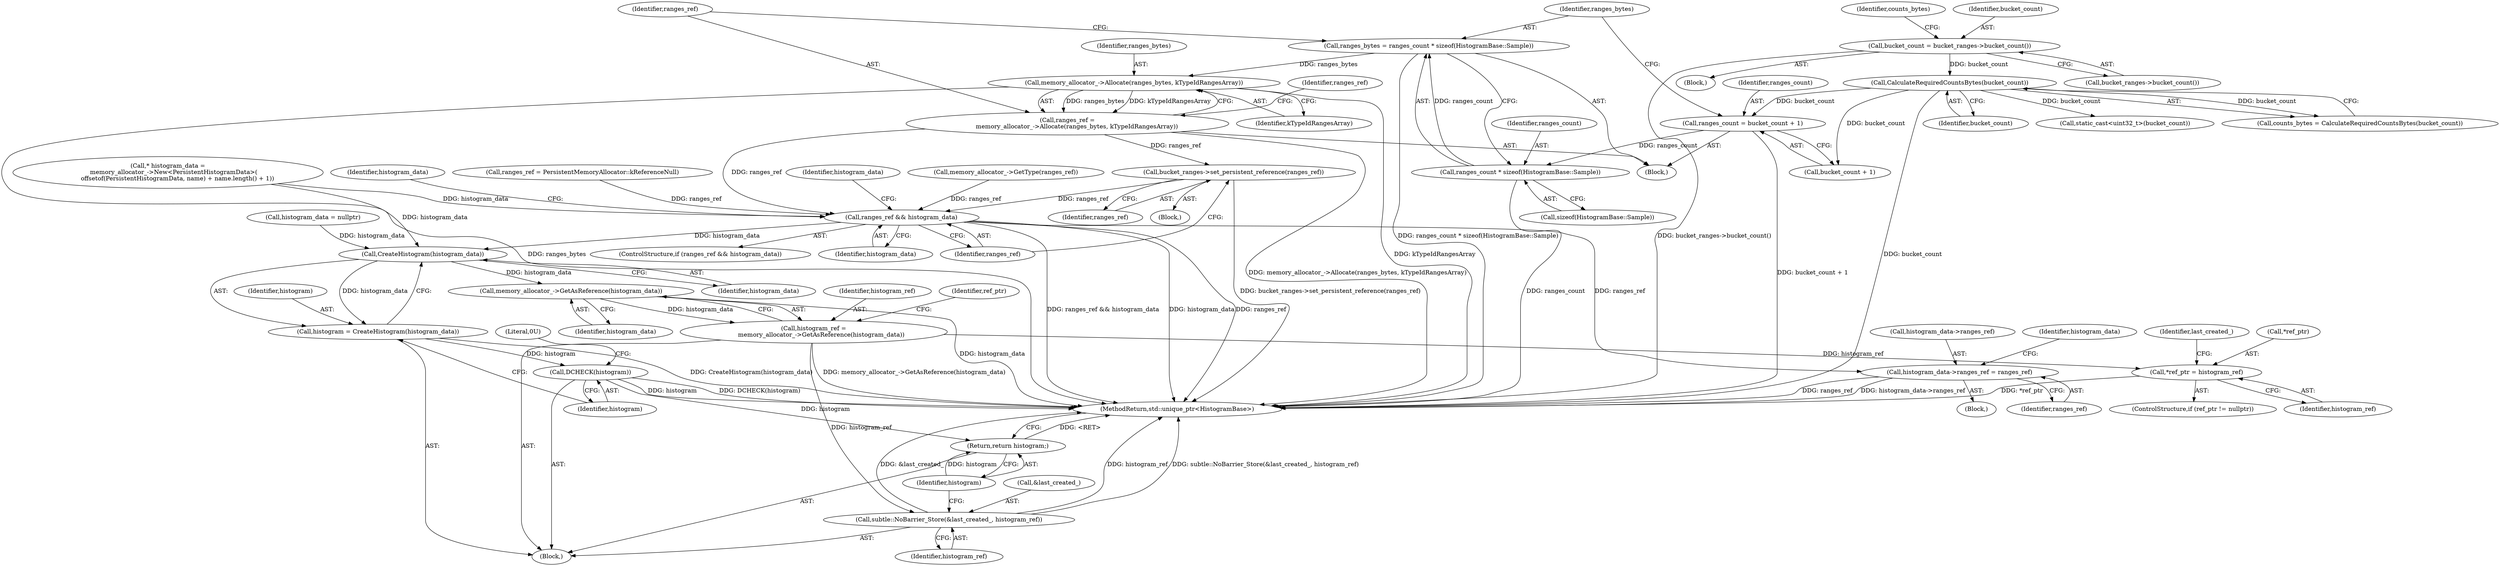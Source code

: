 digraph "0_Chrome_3f38b2253b19f9f9595f79fb92bfb5077e7b1959_0@API" {
"1000193" [label="(Call,ranges_bytes = ranges_count * sizeof(HistogramBase::Sample))"];
"1000195" [label="(Call,ranges_count * sizeof(HistogramBase::Sample))"];
"1000187" [label="(Call,ranges_count = bucket_count + 1)"];
"1000165" [label="(Call,CalculateRequiredCountsBytes(bucket_count))"];
"1000159" [label="(Call,bucket_count = bucket_ranges->bucket_count())"];
"1000201" [label="(Call,memory_allocator_->Allocate(ranges_bytes, kTypeIdRangesArray))"];
"1000199" [label="(Call,ranges_ref =\n          memory_allocator_->Allocate(ranges_bytes, kTypeIdRangesArray))"];
"1000240" [label="(Call,bucket_ranges->set_persistent_reference(ranges_ref))"];
"1000255" [label="(Call,ranges_ref && histogram_data)"];
"1000276" [label="(Call,histogram_data->ranges_ref = ranges_ref)"];
"1000297" [label="(Call,CreateHistogram(histogram_data))"];
"1000295" [label="(Call,histogram = CreateHistogram(histogram_data))"];
"1000299" [label="(Call,DCHECK(histogram))"];
"1000332" [label="(Return,return histogram;)"];
"1000318" [label="(Call,memory_allocator_->GetAsReference(histogram_data))"];
"1000316" [label="(Call,histogram_ref =\n        memory_allocator_->GetAsReference(histogram_data))"];
"1000324" [label="(Call,*ref_ptr = histogram_ref)"];
"1000328" [label="(Call,subtle::NoBarrier_Store(&last_created_, histogram_ref))"];
"1000283" [label="(Identifier,histogram_data)"];
"1000255" [label="(Call,ranges_ref && histogram_data)"];
"1000258" [label="(Block,)"];
"1000161" [label="(Call,bucket_ranges->bucket_count())"];
"1000288" [label="(Call,histogram_data = nullptr)"];
"1000299" [label="(Call,DCHECK(histogram))"];
"1000194" [label="(Identifier,ranges_bytes)"];
"1000241" [label="(Identifier,ranges_ref)"];
"1000330" [label="(Identifier,last_created_)"];
"1000289" [label="(Identifier,histogram_data)"];
"1000254" [label="(ControlStructure,if (ranges_ref && histogram_data))"];
"1000280" [label="(Identifier,ranges_ref)"];
"1000329" [label="(Call,&last_created_)"];
"1000277" [label="(Call,histogram_data->ranges_ref)"];
"1000200" [label="(Identifier,ranges_ref)"];
"1000252" [label="(Call,memory_allocator_->GetType(ranges_ref))"];
"1000324" [label="(Call,*ref_ptr = histogram_ref)"];
"1000195" [label="(Call,ranges_count * sizeof(HistogramBase::Sample))"];
"1000343" [label="(MethodReturn,std::unique_ptr<HistogramBase>)"];
"1000203" [label="(Identifier,kTypeIdRangesArray)"];
"1000295" [label="(Call,histogram = CreateHistogram(histogram_data))"];
"1000296" [label="(Identifier,histogram)"];
"1000166" [label="(Identifier,bucket_count)"];
"1000115" [label="(Call,* histogram_data =\n      memory_allocator_->New<PersistentHistogramData>(\n          offsetof(PersistentHistogramData, name) + name.length() + 1))"];
"1000320" [label="(ControlStructure,if (ref_ptr != nullptr))"];
"1000333" [label="(Identifier,histogram)"];
"1000164" [label="(Identifier,counts_bytes)"];
"1000257" [label="(Identifier,histogram_data)"];
"1000159" [label="(Call,bucket_count = bucket_ranges->bucket_count())"];
"1000261" [label="(Identifier,histogram_data)"];
"1000256" [label="(Identifier,ranges_ref)"];
"1000187" [label="(Call,ranges_count = bucket_count + 1)"];
"1000240" [label="(Call,bucket_ranges->set_persistent_reference(ranges_ref))"];
"1000327" [label="(Identifier,histogram_ref)"];
"1000157" [label="(Block,)"];
"1000197" [label="(Call,sizeof(HistogramBase::Sample))"];
"1000205" [label="(Identifier,ranges_ref)"];
"1000201" [label="(Call,memory_allocator_->Allocate(ranges_bytes, kTypeIdRangesArray))"];
"1000302" [label="(Literal,0U)"];
"1000318" [label="(Call,memory_allocator_->GetAsReference(histogram_data))"];
"1000189" [label="(Call,bucket_count + 1)"];
"1000328" [label="(Call,subtle::NoBarrier_Store(&last_created_, histogram_ref))"];
"1000273" [label="(Call,static_cast<uint32_t>(bucket_count))"];
"1000332" [label="(Return,return histogram;)"];
"1000245" [label="(Call,ranges_ref = PersistentMemoryAllocator::kReferenceNull)"];
"1000196" [label="(Identifier,ranges_count)"];
"1000298" [label="(Identifier,histogram_data)"];
"1000319" [label="(Identifier,histogram_data)"];
"1000331" [label="(Identifier,histogram_ref)"];
"1000163" [label="(Call,counts_bytes = CalculateRequiredCountsBytes(bucket_count))"];
"1000297" [label="(Call,CreateHistogram(histogram_data))"];
"1000300" [label="(Identifier,histogram)"];
"1000293" [label="(Block,)"];
"1000223" [label="(Block,)"];
"1000325" [label="(Call,*ref_ptr)"];
"1000317" [label="(Identifier,histogram_ref)"];
"1000188" [label="(Identifier,ranges_count)"];
"1000160" [label="(Identifier,bucket_count)"];
"1000322" [label="(Identifier,ref_ptr)"];
"1000193" [label="(Call,ranges_bytes = ranges_count * sizeof(HistogramBase::Sample))"];
"1000202" [label="(Identifier,ranges_bytes)"];
"1000316" [label="(Call,histogram_ref =\n        memory_allocator_->GetAsReference(histogram_data))"];
"1000185" [label="(Block,)"];
"1000199" [label="(Call,ranges_ref =\n          memory_allocator_->Allocate(ranges_bytes, kTypeIdRangesArray))"];
"1000276" [label="(Call,histogram_data->ranges_ref = ranges_ref)"];
"1000165" [label="(Call,CalculateRequiredCountsBytes(bucket_count))"];
"1000193" -> "1000185"  [label="AST: "];
"1000193" -> "1000195"  [label="CFG: "];
"1000194" -> "1000193"  [label="AST: "];
"1000195" -> "1000193"  [label="AST: "];
"1000200" -> "1000193"  [label="CFG: "];
"1000193" -> "1000343"  [label="DDG: ranges_count * sizeof(HistogramBase::Sample)"];
"1000195" -> "1000193"  [label="DDG: ranges_count"];
"1000193" -> "1000201"  [label="DDG: ranges_bytes"];
"1000195" -> "1000197"  [label="CFG: "];
"1000196" -> "1000195"  [label="AST: "];
"1000197" -> "1000195"  [label="AST: "];
"1000195" -> "1000343"  [label="DDG: ranges_count"];
"1000187" -> "1000195"  [label="DDG: ranges_count"];
"1000187" -> "1000185"  [label="AST: "];
"1000187" -> "1000189"  [label="CFG: "];
"1000188" -> "1000187"  [label="AST: "];
"1000189" -> "1000187"  [label="AST: "];
"1000194" -> "1000187"  [label="CFG: "];
"1000187" -> "1000343"  [label="DDG: bucket_count + 1"];
"1000165" -> "1000187"  [label="DDG: bucket_count"];
"1000165" -> "1000163"  [label="AST: "];
"1000165" -> "1000166"  [label="CFG: "];
"1000166" -> "1000165"  [label="AST: "];
"1000163" -> "1000165"  [label="CFG: "];
"1000165" -> "1000343"  [label="DDG: bucket_count"];
"1000165" -> "1000163"  [label="DDG: bucket_count"];
"1000159" -> "1000165"  [label="DDG: bucket_count"];
"1000165" -> "1000189"  [label="DDG: bucket_count"];
"1000165" -> "1000273"  [label="DDG: bucket_count"];
"1000159" -> "1000157"  [label="AST: "];
"1000159" -> "1000161"  [label="CFG: "];
"1000160" -> "1000159"  [label="AST: "];
"1000161" -> "1000159"  [label="AST: "];
"1000164" -> "1000159"  [label="CFG: "];
"1000159" -> "1000343"  [label="DDG: bucket_ranges->bucket_count()"];
"1000201" -> "1000199"  [label="AST: "];
"1000201" -> "1000203"  [label="CFG: "];
"1000202" -> "1000201"  [label="AST: "];
"1000203" -> "1000201"  [label="AST: "];
"1000199" -> "1000201"  [label="CFG: "];
"1000201" -> "1000343"  [label="DDG: kTypeIdRangesArray"];
"1000201" -> "1000343"  [label="DDG: ranges_bytes"];
"1000201" -> "1000199"  [label="DDG: ranges_bytes"];
"1000201" -> "1000199"  [label="DDG: kTypeIdRangesArray"];
"1000199" -> "1000185"  [label="AST: "];
"1000200" -> "1000199"  [label="AST: "];
"1000205" -> "1000199"  [label="CFG: "];
"1000199" -> "1000343"  [label="DDG: memory_allocator_->Allocate(ranges_bytes, kTypeIdRangesArray)"];
"1000199" -> "1000240"  [label="DDG: ranges_ref"];
"1000199" -> "1000255"  [label="DDG: ranges_ref"];
"1000240" -> "1000223"  [label="AST: "];
"1000240" -> "1000241"  [label="CFG: "];
"1000241" -> "1000240"  [label="AST: "];
"1000256" -> "1000240"  [label="CFG: "];
"1000240" -> "1000343"  [label="DDG: bucket_ranges->set_persistent_reference(ranges_ref)"];
"1000240" -> "1000255"  [label="DDG: ranges_ref"];
"1000255" -> "1000254"  [label="AST: "];
"1000255" -> "1000256"  [label="CFG: "];
"1000255" -> "1000257"  [label="CFG: "];
"1000256" -> "1000255"  [label="AST: "];
"1000257" -> "1000255"  [label="AST: "];
"1000261" -> "1000255"  [label="CFG: "];
"1000289" -> "1000255"  [label="CFG: "];
"1000255" -> "1000343"  [label="DDG: ranges_ref && histogram_data"];
"1000255" -> "1000343"  [label="DDG: histogram_data"];
"1000255" -> "1000343"  [label="DDG: ranges_ref"];
"1000252" -> "1000255"  [label="DDG: ranges_ref"];
"1000245" -> "1000255"  [label="DDG: ranges_ref"];
"1000115" -> "1000255"  [label="DDG: histogram_data"];
"1000255" -> "1000276"  [label="DDG: ranges_ref"];
"1000255" -> "1000297"  [label="DDG: histogram_data"];
"1000276" -> "1000258"  [label="AST: "];
"1000276" -> "1000280"  [label="CFG: "];
"1000277" -> "1000276"  [label="AST: "];
"1000280" -> "1000276"  [label="AST: "];
"1000283" -> "1000276"  [label="CFG: "];
"1000276" -> "1000343"  [label="DDG: ranges_ref"];
"1000276" -> "1000343"  [label="DDG: histogram_data->ranges_ref"];
"1000297" -> "1000295"  [label="AST: "];
"1000297" -> "1000298"  [label="CFG: "];
"1000298" -> "1000297"  [label="AST: "];
"1000295" -> "1000297"  [label="CFG: "];
"1000297" -> "1000295"  [label="DDG: histogram_data"];
"1000288" -> "1000297"  [label="DDG: histogram_data"];
"1000115" -> "1000297"  [label="DDG: histogram_data"];
"1000297" -> "1000318"  [label="DDG: histogram_data"];
"1000295" -> "1000293"  [label="AST: "];
"1000296" -> "1000295"  [label="AST: "];
"1000300" -> "1000295"  [label="CFG: "];
"1000295" -> "1000343"  [label="DDG: CreateHistogram(histogram_data)"];
"1000295" -> "1000299"  [label="DDG: histogram"];
"1000299" -> "1000293"  [label="AST: "];
"1000299" -> "1000300"  [label="CFG: "];
"1000300" -> "1000299"  [label="AST: "];
"1000302" -> "1000299"  [label="CFG: "];
"1000299" -> "1000343"  [label="DDG: DCHECK(histogram)"];
"1000299" -> "1000343"  [label="DDG: histogram"];
"1000299" -> "1000332"  [label="DDG: histogram"];
"1000332" -> "1000293"  [label="AST: "];
"1000332" -> "1000333"  [label="CFG: "];
"1000333" -> "1000332"  [label="AST: "];
"1000343" -> "1000332"  [label="CFG: "];
"1000332" -> "1000343"  [label="DDG: <RET>"];
"1000333" -> "1000332"  [label="DDG: histogram"];
"1000318" -> "1000316"  [label="AST: "];
"1000318" -> "1000319"  [label="CFG: "];
"1000319" -> "1000318"  [label="AST: "];
"1000316" -> "1000318"  [label="CFG: "];
"1000318" -> "1000343"  [label="DDG: histogram_data"];
"1000318" -> "1000316"  [label="DDG: histogram_data"];
"1000316" -> "1000293"  [label="AST: "];
"1000317" -> "1000316"  [label="AST: "];
"1000322" -> "1000316"  [label="CFG: "];
"1000316" -> "1000343"  [label="DDG: memory_allocator_->GetAsReference(histogram_data)"];
"1000316" -> "1000324"  [label="DDG: histogram_ref"];
"1000316" -> "1000328"  [label="DDG: histogram_ref"];
"1000324" -> "1000320"  [label="AST: "];
"1000324" -> "1000327"  [label="CFG: "];
"1000325" -> "1000324"  [label="AST: "];
"1000327" -> "1000324"  [label="AST: "];
"1000330" -> "1000324"  [label="CFG: "];
"1000324" -> "1000343"  [label="DDG: *ref_ptr"];
"1000328" -> "1000293"  [label="AST: "];
"1000328" -> "1000331"  [label="CFG: "];
"1000329" -> "1000328"  [label="AST: "];
"1000331" -> "1000328"  [label="AST: "];
"1000333" -> "1000328"  [label="CFG: "];
"1000328" -> "1000343"  [label="DDG: histogram_ref"];
"1000328" -> "1000343"  [label="DDG: subtle::NoBarrier_Store(&last_created_, histogram_ref)"];
"1000328" -> "1000343"  [label="DDG: &last_created_"];
}
